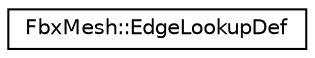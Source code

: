 digraph "クラス階層図"
{
  edge [fontname="Helvetica",fontsize="10",labelfontname="Helvetica",labelfontsize="10"];
  node [fontname="Helvetica",fontsize="10",shape=record];
  rankdir="LR";
  Node0 [label="FbxMesh::EdgeLookupDef",height=0.2,width=0.4,color="black", fillcolor="white", style="filled",URL="$struct_fbx_mesh_1_1_edge_lookup_def.html"];
}
